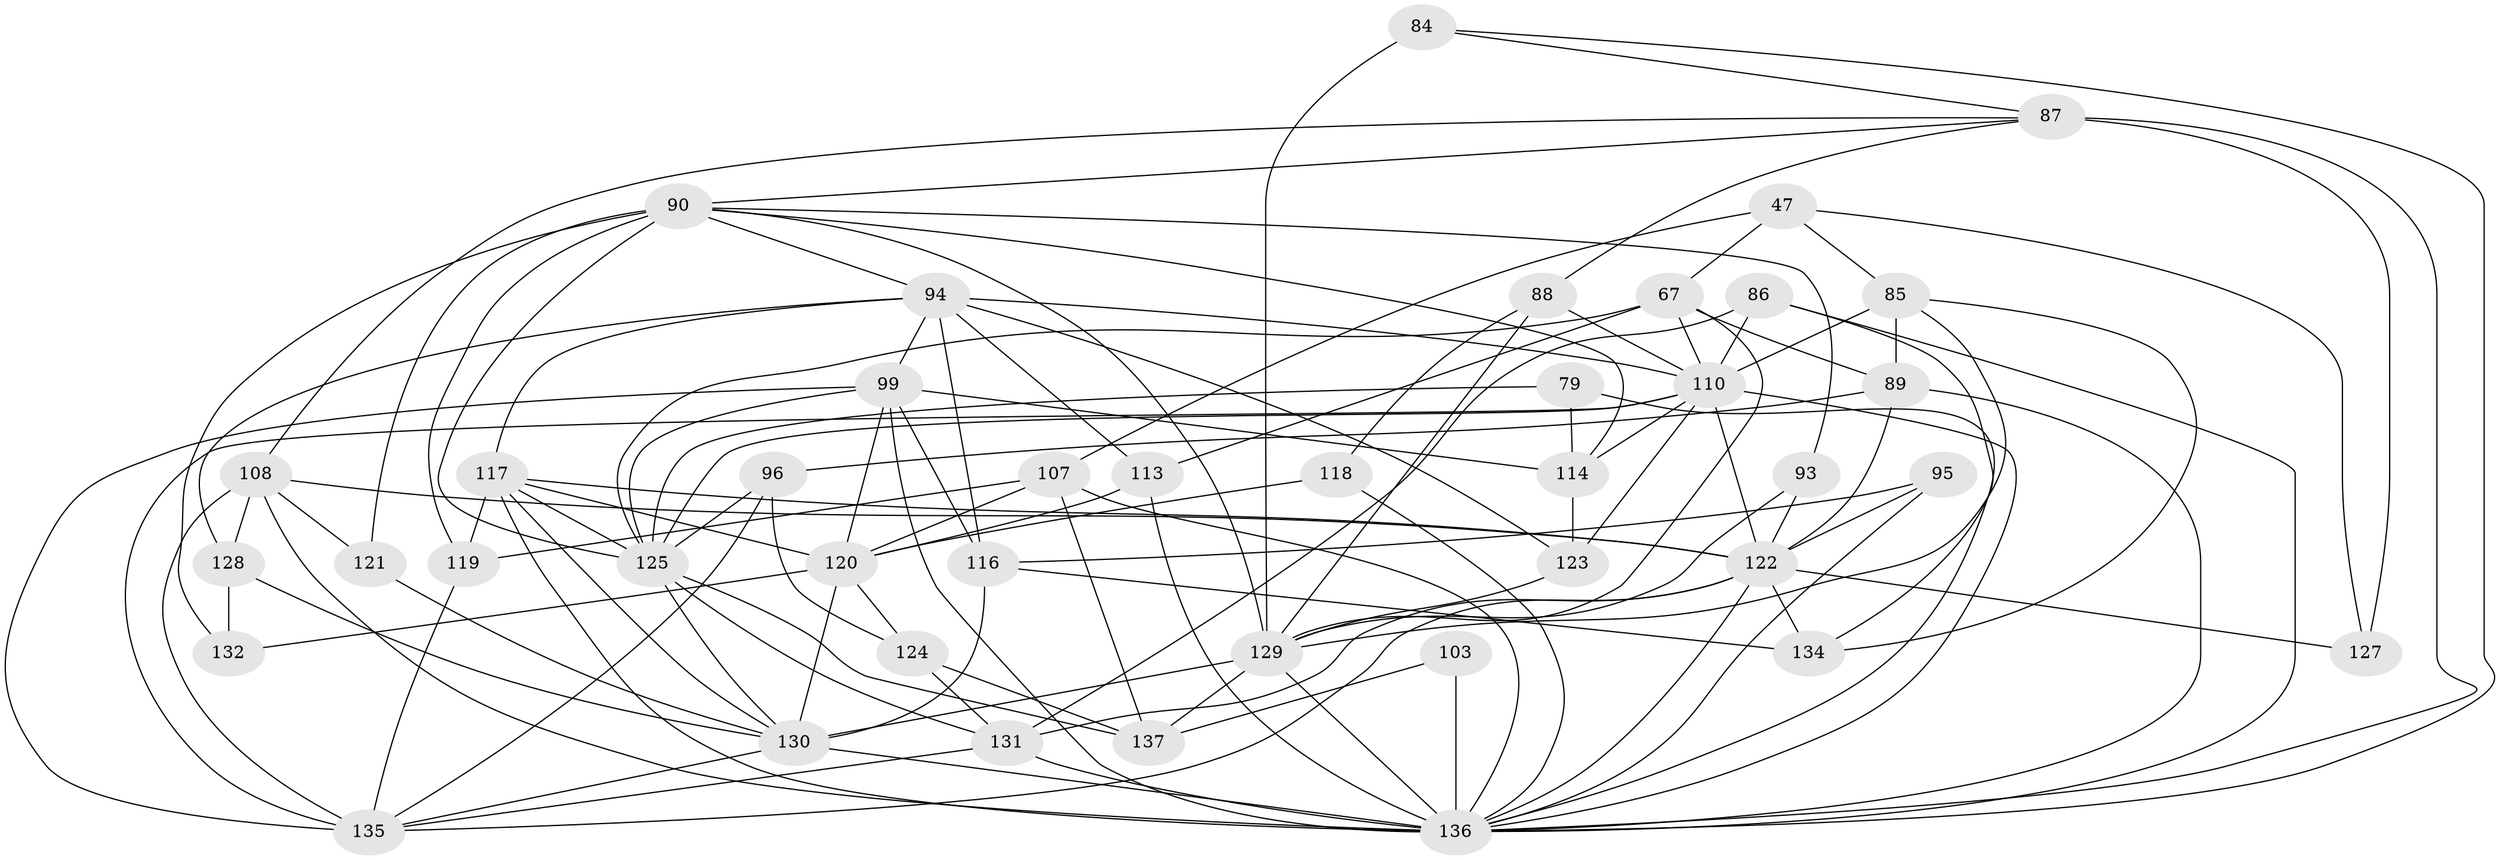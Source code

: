 // original degree distribution, {4: 1.0}
// Generated by graph-tools (version 1.1) at 2025/02/03/04/25 22:02:27]
// undirected, 41 vertices, 118 edges
graph export_dot {
graph [start="1"]
  node [color=gray90,style=filled];
  47;
  67 [super="+48"];
  79;
  84;
  85 [super="+49"];
  86;
  87 [super="+58"];
  88 [super="+75"];
  89 [super="+10+44"];
  90 [super="+25+29+59"];
  93;
  94 [super="+54+19"];
  95;
  96 [super="+30"];
  99 [super="+46+98"];
  103;
  107 [super="+9"];
  108 [super="+64"];
  110 [super="+22+60+106"];
  113 [super="+56"];
  114 [super="+4"];
  116 [super="+66"];
  117 [super="+42+115+43"];
  118;
  119 [super="+71"];
  120 [super="+1+5+78"];
  121;
  122 [super="+35+63+91"];
  123 [super="+105"];
  124 [super="+39"];
  125 [super="+72+101"];
  127 [super="+83"];
  128 [super="+28"];
  129 [super="+81+82+112"];
  130 [super="+53+61+77"];
  131 [super="+74+68"];
  132;
  134;
  135 [super="+16+18"];
  136 [super="+20+27+109+133+126+102"];
  137 [super="+13"];
  47 -- 85;
  47 -- 127;
  47 -- 67;
  47 -- 107;
  67 -- 113;
  67 -- 89 [weight=2];
  67 -- 110;
  67 -- 125 [weight=2];
  67 -- 129;
  79 -- 114 [weight=2];
  79 -- 136;
  79 -- 125;
  84 -- 87;
  84 -- 129 [weight=2];
  84 -- 136;
  85 -- 89 [weight=2];
  85 -- 134;
  85 -- 110;
  85 -- 129;
  86 -- 134;
  86 -- 131;
  86 -- 110;
  86 -- 136;
  87 -- 127 [weight=2];
  87 -- 90;
  87 -- 136 [weight=3];
  87 -- 108 [weight=2];
  87 -- 88;
  88 -- 110 [weight=2];
  88 -- 118;
  88 -- 129 [weight=2];
  89 -- 136 [weight=2];
  89 -- 96;
  89 -- 122;
  90 -- 93;
  90 -- 121;
  90 -- 125 [weight=2];
  90 -- 129;
  90 -- 132;
  90 -- 114;
  90 -- 119;
  90 -- 94;
  93 -- 122 [weight=2];
  93 -- 129;
  94 -- 113;
  94 -- 110;
  94 -- 117 [weight=2];
  94 -- 128;
  94 -- 116;
  94 -- 99;
  94 -- 123 [weight=2];
  95 -- 136;
  95 -- 122 [weight=2];
  95 -- 116;
  96 -- 135;
  96 -- 124 [weight=2];
  96 -- 125 [weight=2];
  99 -- 114;
  99 -- 135;
  99 -- 116 [weight=2];
  99 -- 120 [weight=2];
  99 -- 136 [weight=3];
  99 -- 125 [weight=2];
  103 -- 137 [weight=2];
  103 -- 136 [weight=2];
  107 -- 120;
  107 -- 137;
  107 -- 119 [weight=2];
  107 -- 136;
  108 -- 128;
  108 -- 122;
  108 -- 121 [weight=2];
  108 -- 135;
  108 -- 136;
  110 -- 123;
  110 -- 122 [weight=2];
  110 -- 135 [weight=2];
  110 -- 114;
  110 -- 125 [weight=2];
  110 -- 136 [weight=4];
  113 -- 120;
  113 -- 136 [weight=3];
  114 -- 123;
  116 -- 134;
  116 -- 130;
  117 -- 130;
  117 -- 122 [weight=2];
  117 -- 119;
  117 -- 125 [weight=2];
  117 -- 136 [weight=3];
  117 -- 120;
  118 -- 120;
  118 -- 136 [weight=2];
  119 -- 135 [weight=2];
  120 -- 124;
  120 -- 130 [weight=2];
  120 -- 132;
  121 -- 130;
  122 -- 127 [weight=3];
  122 -- 131 [weight=2];
  122 -- 134;
  122 -- 135;
  122 -- 136 [weight=3];
  123 -- 129 [weight=2];
  124 -- 137;
  124 -- 131 [weight=2];
  125 -- 130;
  125 -- 131;
  125 -- 137;
  128 -- 132 [weight=2];
  128 -- 130 [weight=2];
  129 -- 130 [weight=2];
  129 -- 136 [weight=3];
  129 -- 137;
  130 -- 135;
  130 -- 136 [weight=3];
  131 -- 135;
  131 -- 136 [weight=3];
}
